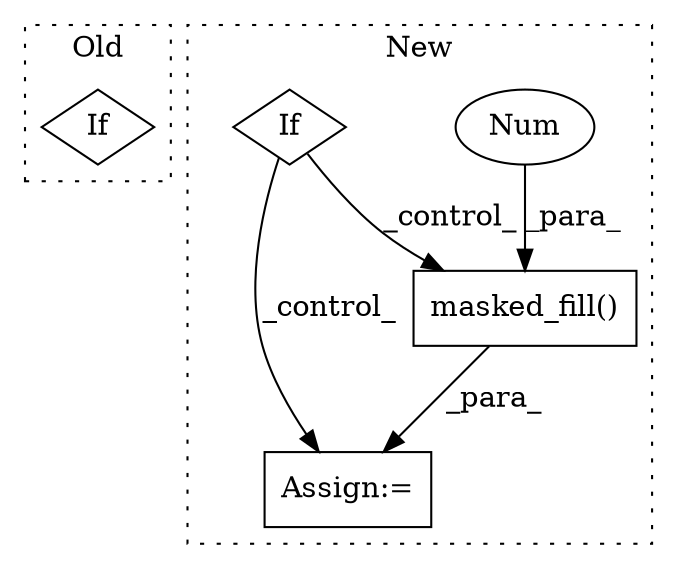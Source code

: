 digraph G {
subgraph cluster0 {
1 [label="If" a="96" s="4444" l="0" shape="diamond"];
label = "Old";
style="dotted";
}
subgraph cluster1 {
2 [label="masked_fill()" a="75" s="4275,4303" l="19,1" shape="box"];
3 [label="Assign:=" a="68" s="4325" l="3" shape="box"];
4 [label="Num" a="76" s="4300" l="3" shape="ellipse"];
5 [label="If" a="96" s="4219" l="0" shape="diamond"];
label = "New";
style="dotted";
}
2 -> 3 [label="_para_"];
4 -> 2 [label="_para_"];
5 -> 3 [label="_control_"];
5 -> 2 [label="_control_"];
}